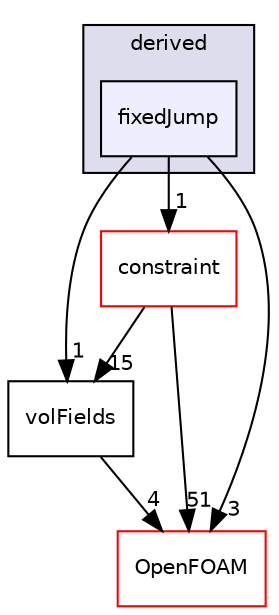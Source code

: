 digraph "src/finiteVolume/fields/fvPatchFields/derived/fixedJump" {
  bgcolor=transparent;
  compound=true
  node [ fontsize="10", fontname="Helvetica"];
  edge [ labelfontsize="10", labelfontname="Helvetica"];
  subgraph clusterdir_ece9aa6b5af9a7776a75b0c1993b0910 {
    graph [ bgcolor="#ddddee", pencolor="black", label="derived" fontname="Helvetica", fontsize="10", URL="dir_ece9aa6b5af9a7776a75b0c1993b0910.html"]
  dir_45d27aa50d1a91bd6d742cd3ce2e55cc [shape=box, label="fixedJump", style="filled", fillcolor="#eeeeff", pencolor="black", URL="dir_45d27aa50d1a91bd6d742cd3ce2e55cc.html"];
  }
  dir_dcf2f02ec1a1951cb48a5d6d97386405 [shape=box label="constraint" color="red" URL="dir_dcf2f02ec1a1951cb48a5d6d97386405.html"];
  dir_bd8bf7fa65467c460a50eacc456ce356 [shape=box label="volFields" URL="dir_bd8bf7fa65467c460a50eacc456ce356.html"];
  dir_c5473ff19b20e6ec4dfe5c310b3778a8 [shape=box label="OpenFOAM" color="red" URL="dir_c5473ff19b20e6ec4dfe5c310b3778a8.html"];
  dir_45d27aa50d1a91bd6d742cd3ce2e55cc->dir_dcf2f02ec1a1951cb48a5d6d97386405 [headlabel="1", labeldistance=1.5 headhref="dir_000970_000944.html"];
  dir_45d27aa50d1a91bd6d742cd3ce2e55cc->dir_bd8bf7fa65467c460a50eacc456ce356 [headlabel="1", labeldistance=1.5 headhref="dir_000970_001052.html"];
  dir_45d27aa50d1a91bd6d742cd3ce2e55cc->dir_c5473ff19b20e6ec4dfe5c310b3778a8 [headlabel="3", labeldistance=1.5 headhref="dir_000970_001887.html"];
  dir_dcf2f02ec1a1951cb48a5d6d97386405->dir_bd8bf7fa65467c460a50eacc456ce356 [headlabel="15", labeldistance=1.5 headhref="dir_000944_001052.html"];
  dir_dcf2f02ec1a1951cb48a5d6d97386405->dir_c5473ff19b20e6ec4dfe5c310b3778a8 [headlabel="51", labeldistance=1.5 headhref="dir_000944_001887.html"];
  dir_bd8bf7fa65467c460a50eacc456ce356->dir_c5473ff19b20e6ec4dfe5c310b3778a8 [headlabel="4", labeldistance=1.5 headhref="dir_001052_001887.html"];
}
